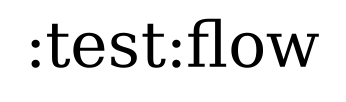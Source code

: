 digraph {
edge ["dir"="forward"]
graph ["dpi"="100","label"=":test:flow","labelloc"="t","fontsize"="30","ranksep"="2.5","rankdir"="TB"]
node ["style"="filled"]
{
edge ["dir"="none"]
graph ["rank"="same"]
}
}